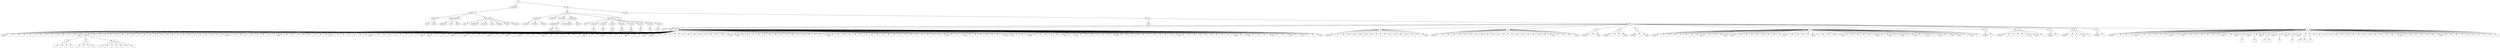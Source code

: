 digraph Tree {
	"t0" [label = "TEI"];
	"t1" [label = "teiHeader"];
	"t2" [label = "fileDesc"];
	"t3" [label = "titleStmt"];
	"t4" [label = "title"];
	"t5" [label = "author"];
	"t6" [label = "publicationStmt"];
	"t7" [label = "publisher"];
	"t8" [label = "idno"];
	"t9" [label = "rights"];
	"t10" [label = "SourceDesc"];
	"t11" [label = "genre"];
	"t12" [label = "inspiration"];
	"t13" [label = "structure"];
	"t14" [label = "type"];
	"t15" [label = "periode"];
	"t16" [label = "taille"];
	"t17" [label = "permalien"];
	"t18" [label = "text"];
	"t19" [label = "front"];
	"t20" [label = "docTitle"];
	"t21" [label = "titlePart"];
	"t22" [label = "titlePart"];
	"t23" [label = "titlePart"];
	"t24" [label = "docDate"];
	"t25" [label = "docAuthor"];
	"t26" [label = "docImprint"];
	"t27" [label = "approbation"];
	"t28" [label = "head"];
	"t29" [label = "p"];
	"t30" [label = "acheveImprime"];
	"t31" [label = "printer"];
	"t32" [label = "castList"];
	"t33" [label = "head"];
	"t34" [label = "castItem"];
	"t35" [label = "role"];
	"t36" [label = "castItem"];
	"t37" [label = "role"];
	"t38" [label = "castItem"];
	"t39" [label = "role"];
	"t40" [label = "castItem"];
	"t41" [label = "role"];
	"t42" [label = "castItem"];
	"t43" [label = "role"];
	"t44" [label = "castItem"];
	"t45" [label = "role"];
	"t46" [label = "castItem"];
	"t47" [label = "role"];
	"t48" [label = "castItem"];
	"t49" [label = "role"];
	"t50" [label = "set"];
	"t51" [label = "body"];
	"t52" [label = "div1"];
	"t53" [label = "head"];
	"t54" [label = "div2"];
	"t55" [label = "head"];
	"t56" [label = "stage"];
	"t57" [label = "sp"];
	"t58" [label = "speaker"];
	"t59" [label = "l"];
	"t60" [label = "l"];
	"t61" [label = "l"];
	"t62" [label = "l"];
	"t63" [label = "l"];
	"t64" [label = "l"];
	"t65" [label = "l"];
	"t66" [label = "l"];
	"t67" [label = "l"];
	"t68" [label = "l"];
	"t69" [label = "l"];
	"t70" [label = "l"];
	"t71" [label = "stage"];
	"t72" [label = "poem"];
	"t73" [label = "lg"];
	"t74" [label = "l"];
	"t75" [label = "l"];
	"t76" [label = "l"];
	"t77" [label = "l"];
	"t78" [label = "lg"];
	"t79" [label = "l"];
	"t80" [label = "l"];
	"t81" [label = "l"];
	"t82" [label = "l"];
	"t83" [label = "lg"];
	"t84" [label = "l"];
	"t85" [label = "l"];
	"t86" [label = "l"];
	"t87" [label = "l"];
	"t88" [label = "l"];
	"t89" [label = "l"];
	"t90" [label = "l"];
	"t91" [label = "l"];
	"t92" [label = "l"];
	"t93" [label = "l"];
	"t94" [label = "l"];
	"t95" [label = "l"];
	"t96" [label = "l"];
	"t97" [label = "l"];
	"t98" [label = "l"];
	"t99" [label = "l"];
	"t100" [label = "l"];
	"t101" [label = "l"];
	"t102" [label = "l"];
	"t103" [label = "l"];
	"t104" [label = "l"];
	"t105" [label = "l"];
	"t106" [label = "l"];
	"t107" [label = "l"];
	"t108" [label = "l"];
	"t109" [label = "l"];
	"t110" [label = "l"];
	"t111" [label = "l"];
	"t112" [label = "l"];
	"t113" [label = "l"];
	"t114" [label = "l"];
	"t115" [label = "stage"];
	"t116" [label = "l"];
	"t117" [label = "l"];
	"t118" [label = "l"];
	"t119" [label = "l"];
	"t120" [label = "l"];
	"t121" [label = "l"];
	"t122" [label = "l"];
	"t123" [label = "l"];
	"t124" [label = "stage"];
	"t125" [label = "l"];
	"t126" [label = "l"];
	"t127" [label = "l"];
	"t128" [label = "l"];
	"t129" [label = "l"];
	"t130" [label = "l"];
	"t131" [label = "l"];
	"t132" [label = "l"];
	"t133" [label = "note"];
	"t134" [label = "l"];
	"t135" [label = "l"];
	"t136" [label = "l"];
	"t137" [label = "l"];
	"t138" [label = "l"];
	"t139" [label = "l"];
	"t140" [label = "stage"];
	"t141" [label = "l"];
	"t142" [label = "l"];
	"t143" [label = "l"];
	"t144" [label = "l"];
	"t145" [label = "l"];
	"t146" [label = "l"];
	"t147" [label = "l"];
	"t148" [label = "l"];
	"t149" [label = "stage"];
	"t150" [label = "stage"];
	"t151" [label = "l"];
	"t152" [label = "l"];
	"t153" [label = "l"];
	"t154" [label = "stage"];
	"t155" [label = "l"];
	"t156" [label = "stage"];
	"t157" [label = "l"];
	"t158" [label = "l"];
	"t159" [label = "l"];
	"t160" [label = "stage"];
	"t161" [label = "l"];
	"t162" [label = "l"];
	"t163" [label = "stage"];
	"t164" [label = "l"];
	"t165" [label = "stage"];
	"t166" [label = "l"];
	"t167" [label = "l"];
	"t168" [label = "l"];
	"t169" [label = "stage"];
	"t170" [label = "l"];
	"t171" [label = "l"];
	"t172" [label = "l"];
	"t173" [label = "l"];
	"t174" [label = "l"];
	"t175" [label = "l"];
	"t176" [label = "stage"];
	"t177" [label = "l"];
	"t178" [label = "l"];
	"t179" [label = "stage"];
	"t180" [label = "l"];
	"t181" [label = "l"];
	"t182" [label = "l"];
	"t183" [label = "stage"];
	"t184" [label = "l"];
	"t185" [label = "l"];
	"t186" [label = "stage"];
	"t187" [label = "stage"];
	"t188" [label = "l"];
	"t189" [label = "l"];
	"t190" [label = "l"];
	"t191" [label = "l"];
	"t192" [label = "l"];
	"t193" [label = "l"];
	"t194" [label = "l"];
	"t195" [label = "l"];
	"t196" [label = "l"];
	"t197" [label = "l"];
	"t198" [label = "l"];
	"t199" [label = "l"];
	"t200" [label = "l"];
	"t201" [label = "stage"];
	"t202" [label = "stage"];
	"t203" [label = "l"];
	"t204" [label = "l"];
	"t205" [label = "l"];
	"t206" [label = "l"];
	"t207" [label = "l"];
	"t208" [label = "l"];
	"t209" [label = "l"];
	"t210" [label = "l"];
	"t211" [label = "l"];
	"t212" [label = "l"];
	"t213" [label = "l"];
	"t214" [label = "l"];
	"t215" [label = "l"];
	"t216" [label = "l"];
	"t217" [label = "l"];
	"t218" [label = "stage"];
	"t219" [label = "l"];
	"t220" [label = "l"];
	"t221" [label = "l"];
	"t222" [label = "l"];
	"t223" [label = "l"];
	"t224" [label = "l"];
	"t225" [label = "l"];
	"t226" [label = "l"];
	"t227" [label = "l"];
	"t228" [label = "l"];
	"t229" [label = "l"];
	"t230" [label = "l"];
	"t231" [label = "l"];
	"t232" [label = "l"];
	"t233" [label = "l"];
	"t234" [label = "l"];
	"t235" [label = "l"];
	"t236" [label = "l"];
	"t237" [label = "l"];
	"t238" [label = "l"];
	"t239" [label = "stage"];
	"t240" [label = "l"];
	"t241" [label = "l"];
	"t242" [label = "stage"];
	"t243" [label = "l"];
	"t244" [label = "l"];
	"t245" [label = "l"];
	"t246" [label = "l"];
	"t247" [label = "l"];
	"t248" [label = "l"];
	"t249" [label = "stage"];
	"t250" [label = "note"];
	"t251" [label = "l"];
	"t252" [label = "l"];
	"t253" [label = "stage"];
	"t254" [label = "l"];
	"t255" [label = "l"];
	"t256" [label = "l"];
	"t257" [label = "l"];
	"t258" [label = "l"];
	"t259" [label = "note"];
	"t260" [label = "l"];
	"t261" [label = "note"];
	"t262" [label = "l"];
	"t263" [label = "l"];
	"t264" [label = "l"];
	"t265" [label = "l"];
	"t266" [label = "l"];
	"t267" [label = "l"];
	"t268" [label = "stage"];
	"t269" [label = "l"];
	"t270" [label = "l"];
	"t271" [label = "l"];
	"t272" [label = "l"];
	"t273" [label = "l"];
	"t274" [label = "l"];
	"t275" [label = "l"];
	"t276" [label = "l"];
	"t277" [label = "l"];
	"t278" [label = "l"];
	"t279" [label = "note"];
	"t280" [label = "l"];
	"t281" [label = "l"];
	"t282" [label = "l"];
	"t283" [label = "l"];
	"t284" [label = "l"];
	"t285" [label = "l"];
	"t286" [label = "l"];
	"t287" [label = "l"];
	"t288" [label = "l"];
	"t289" [label = "stage"];
	"t290" [label = "l"];
	"t291" [label = "stage"];
	"t292" [label = "l"];
	"t293" [label = "l"];
	"t294" [label = "l"];
	"t295" [label = "stage"];
	"t296" [label = "l"];
	"t297" [label = "l"];
	"t298" [label = "stage"];
	"t299" [label = "l"];
	"t300" [label = "note"];
	"t301" [label = "l"];
	"t302" [label = "l"];
	"t303" [label = "stage"];
	"t304" [label = "sp"];
	"t305" [label = "speaker"];
	"t306" [label = "l"];
	"t307" [label = "l"];
	"t308" [label = "l"];
	"t309" [label = "l"];
	"t310" [label = "l"];
	"t311" [label = "l"];
	"t312" [label = "l"];
	"t313" [label = "l"];
	"t314" [label = "l"];
	"t315" [label = "l"];
	"t316" [label = "l"];
	"t317" [label = "l"];
	"t318" [label = "l"];
	"t319" [label = "l"];
	"t320" [label = "l"];
	"t321" [label = "l"];
	"t322" [label = "stage"];
	"t323" [label = "sp"];
	"t324" [label = "speaker"];
	"t325" [label = "l"];
	"t326" [label = "l"];
	"t327" [label = "l"];
	"t328" [label = "l"];
	"t329" [label = "l"];
	"t330" [label = "l"];
	"t331" [label = "l"];
	"t332" [label = "l"];
	"t333" [label = "l"];
	"t334" [label = "l"];
	"t335" [label = "l"];
	"t336" [label = "l"];
	"t337" [label = "l"];
	"t338" [label = "l"];
	"t339" [label = "l"];
	"t340" [label = "l"];
	"t341" [label = "l"];
	"t342" [label = "l"];
	"t343" [label = "l"];
	"t344" [label = "l"];
	"t345" [label = "stage"];
	"t346" [label = "l"];
	"t347" [label = "l"];
	"t348" [label = "l"];
	"t349" [label = "stage"];
	"t350" [label = "sp"];
	"t351" [label = "speaker"];
	"t352" [label = "l"];
	"t353" [label = "stage"];
	"t354" [label = "sp"];
	"t355" [label = "speaker"];
	"t356" [label = "l"];
	"t357" [label = "l"];
	"t358" [label = "stage"];
	"t359" [label = "sp"];
	"t360" [label = "speaker"];
	"t361" [label = "l"];
	"t362" [label = "stage"];
	"t363" [label = "sp"];
	"t364" [label = "speaker"];
	"t365" [label = "l"];
	"t366" [label = "l"];
	"t367" [label = "l"];
	"t368" [label = "l"];
	"t369" [label = "l"];
	"t370" [label = "l"];
	"t371" [label = "l"];
	"t372" [label = "stage"];
	"t373" [label = "l"];
	"t374" [label = "l"];
	"t375" [label = "l"];
	"t376" [label = "stage"];
	"t377" [label = "stage"];
	"t378" [label = "l"];
	"t379" [label = "l"];
	"t380" [label = "l"];
	"t381" [label = "l"];
	"t382" [label = "l"];
	"t383" [label = "l"];
	"t384" [label = "l"];
	"t385" [label = "l"];
	"t386" [label = "stage"];
	"t387" [label = "l"];
	"t388" [label = "l"];
	"t389" [label = "l"];
	"t390" [label = "l"];
	"t391" [label = "stage"];
	"t392" [label = "l"];
	"t393" [label = "l"];
	"t394" [label = "l"];
	"t395" [label = "l"];
	"t396" [label = "stage"];
	"t397" [label = "l"];
	"t398" [label = "l"];
	"t399" [label = "l"];
	"t400" [label = "l"];
	"t401" [label = "l"];
	"t402" [label = "stage"];
	"t403" [label = "l"];
	"t404" [label = "stage"];
	"t405" [label = "l"];
	"t406" [label = "stage"];
	"t407" [label = "l"];
	"t408" [label = "stage"];
	"t409" [label = "l"];
	"t410" [label = "stage"];
	"t411" [label = "l"];
	"t412" [label = "stage"];
	"t413" [label = "l"];
	"t414" [label = "note"];
	"t415" [label = "stage"];
	"t416" [label = "l"];
	"t417" [label = "stage"];
	"t418" [label = "l"];
	"t419" [label = "sp"];
	"t420" [label = "speaker"];
	"t421" [label = "l"];
	"t422" [label = "sp"];
	"t423" [label = "speaker"];
	"t424" [label = "l"];
	"t425" [label = "l"];
	"t426" [label = "l"];
	"t427" [label = "l"];
	"t428" [label = "stage"];
	"t429" [label = "stage"];
	"t430" [label = "l"];
	"t431" [label = "sp"];
	"t432" [label = "speaker"];
	"t433" [label = "l"];
	"t434" [label = "sp"];
	"t435" [label = "speaker"];
	"t436" [label = "l"];
	"t437" [label = "l"];
	"t438" [label = "stage"];
	"t439" [label = "l"];
	"t440" [label = "sp"];
	"t441" [label = "speaker"];
	"t442" [label = "l"];
	"t443" [label = "sp"];
	"t444" [label = "speaker"];
	"t445" [label = "l"];
	"t446" [label = "l"];
	"t447" [label = "l"];
	"t448" [label = "stage"];
	"t449" [label = "l"];
	"t450" [label = "l"];
	"t451" [label = "l"];
	"t452" [label = "l"];
	"t453" [label = "l"];
	"t454" [label = "stage"];
	"t455" [label = "l"];
	"t456" [label = "note"];
	"t457" [label = "l"];
	"t458" [label = "l"];
	"t459" [label = "l"];
	"t460" [label = "l"];
	"t461" [label = "l"];
	"t462" [label = "l"];
	"t463" [label = "stage"];
	"t464" [label = "l"];
	"t465" [label = "stage"];
	"t466" [label = "p"];
	"t467" [label = "s"];
	"t468" [label = "stage"];
	"t469" [label = "p"];
	"t470" [label = "s"];
	"t471" [label = "stage"];
	"t472" [label = "p"];
	"t473" [label = "s"];
	"t474" [label = "s"];
	"t475" [label = "stage"];
	"t476" [label = "p"];
	"t477" [label = "s"];
	"t478" [label = "stage"];
	"t479" [label = "p"];
	"t480" [label = "s"];
	"t481" [label = "stage"];
	"t482" [label = "p"];
	"t483" [label = "s"];
	"t484" [label = "s"];
	"t485" [label = "p"];
	"t486" [label = "s"];
	"t487" [label = "l"];
	"t488" [label = "l"];
	"t489" [label = "l"];
	"t490" [label = "l"];
	"t491" [label = "l"];
	"t492" [label = "l"];
	"t493" [label = "l"];
	"t494" [label = "l"];
	"t495" [label = "l"];
	"t496" [label = "l"];
	"t497" [label = "l"];
	"t498" [label = "l"];
	"t499" [label = "l"];
	"t500" [label = "l"];
	"t501" [label = "l"];
	"t502" [label = "stage"];
	"t503" [label = "l"];
	"t504" [label = "l"];
	"t505" [label = "l"];
	"t506" [label = "l"];
	"t507" [label = "l"];
	"t508" [label = "l"];
	"t509" [label = "stage"];
	"t510" [label = "l"];
	"t511" [label = "l"];
	"t512" [label = "l"];
	"t513" [label = "l"];
	"t514" [label = "l"];
	"t515" [label = "l"];
	"t516" [label = "l"];
	"t517" [label = "l"];
	"t518" [label = "l"];
	"t519" [label = "l"];
	"t0" -> "t1";
	"t1" -> "t2";
	"t2" -> "t3";
	"t3" -> "t4";
	"t3" -> "t5";
	"t2" -> "t6";
	"t6" -> "t7";
	"t6" -> "t8";
	"t6" -> "t9";
	"t2" -> "t10";
	"t10" -> "t11";
	"t10" -> "t12";
	"t10" -> "t13";
	"t10" -> "t14";
	"t10" -> "t15";
	"t10" -> "t16";
	"t10" -> "t17";
	"t0" -> "t18";
	"t18" -> "t19";
	"t19" -> "t20";
	"t20" -> "t21";
	"t20" -> "t22";
	"t20" -> "t23";
	"t19" -> "t24";
	"t19" -> "t25";
	"t19" -> "t26";
	"t26" -> "t27";
	"t27" -> "t28";
	"t27" -> "t29";
	"t26" -> "t30";
	"t26" -> "t31";
	"t19" -> "t32";
	"t32" -> "t33";
	"t32" -> "t34";
	"t34" -> "t35";
	"t32" -> "t36";
	"t36" -> "t37";
	"t32" -> "t38";
	"t38" -> "t39";
	"t32" -> "t40";
	"t40" -> "t41";
	"t32" -> "t42";
	"t42" -> "t43";
	"t32" -> "t44";
	"t44" -> "t45";
	"t32" -> "t46";
	"t46" -> "t47";
	"t32" -> "t48";
	"t48" -> "t49";
	"t19" -> "t50";
	"t18" -> "t51";
	"t51" -> "t52";
	"t52" -> "t53";
	"t52" -> "t54";
	"t54" -> "t55";
	"t54" -> "t56";
	"t54" -> "t57";
	"t57" -> "t58";
	"t57" -> "t59";
	"t57" -> "t60";
	"t57" -> "t61";
	"t57" -> "t62";
	"t57" -> "t63";
	"t57" -> "t64";
	"t57" -> "t65";
	"t57" -> "t66";
	"t57" -> "t67";
	"t57" -> "t68";
	"t57" -> "t69";
	"t57" -> "t70";
	"t57" -> "t71";
	"t57" -> "t72";
	"t72" -> "t73";
	"t73" -> "t74";
	"t73" -> "t75";
	"t73" -> "t76";
	"t73" -> "t77";
	"t72" -> "t78";
	"t78" -> "t79";
	"t78" -> "t80";
	"t78" -> "t81";
	"t78" -> "t82";
	"t72" -> "t83";
	"t83" -> "t84";
	"t83" -> "t85";
	"t83" -> "t86";
	"t83" -> "t87";
	"t83" -> "t88";
	"t83" -> "t89";
	"t83" -> "t90";
	"t57" -> "t91";
	"t57" -> "t92";
	"t57" -> "t93";
	"t57" -> "t94";
	"t57" -> "t95";
	"t57" -> "t96";
	"t57" -> "t97";
	"t57" -> "t98";
	"t57" -> "t99";
	"t57" -> "t100";
	"t57" -> "t101";
	"t57" -> "t102";
	"t57" -> "t103";
	"t57" -> "t104";
	"t57" -> "t105";
	"t57" -> "t106";
	"t57" -> "t107";
	"t57" -> "t108";
	"t57" -> "t109";
	"t57" -> "t110";
	"t57" -> "t111";
	"t57" -> "t112";
	"t57" -> "t113";
	"t57" -> "t114";
	"t57" -> "t115";
	"t57" -> "t116";
	"t57" -> "t117";
	"t57" -> "t118";
	"t57" -> "t119";
	"t57" -> "t120";
	"t57" -> "t121";
	"t57" -> "t122";
	"t57" -> "t123";
	"t57" -> "t124";
	"t57" -> "t125";
	"t57" -> "t126";
	"t57" -> "t127";
	"t57" -> "t128";
	"t57" -> "t129";
	"t57" -> "t130";
	"t57" -> "t131";
	"t57" -> "t132";
	"t57" -> "t133";
	"t57" -> "t134";
	"t57" -> "t135";
	"t57" -> "t136";
	"t57" -> "t137";
	"t57" -> "t138";
	"t57" -> "t139";
	"t57" -> "t140";
	"t57" -> "t141";
	"t57" -> "t142";
	"t57" -> "t143";
	"t57" -> "t144";
	"t57" -> "t145";
	"t57" -> "t146";
	"t57" -> "t147";
	"t57" -> "t148";
	"t57" -> "t149";
	"t57" -> "t150";
	"t57" -> "t151";
	"t57" -> "t152";
	"t57" -> "t153";
	"t57" -> "t154";
	"t57" -> "t155";
	"t57" -> "t156";
	"t57" -> "t157";
	"t57" -> "t158";
	"t57" -> "t159";
	"t57" -> "t160";
	"t57" -> "t161";
	"t57" -> "t162";
	"t57" -> "t163";
	"t57" -> "t164";
	"t57" -> "t165";
	"t57" -> "t166";
	"t57" -> "t167";
	"t57" -> "t168";
	"t57" -> "t169";
	"t57" -> "t170";
	"t57" -> "t171";
	"t57" -> "t172";
	"t57" -> "t173";
	"t57" -> "t174";
	"t57" -> "t175";
	"t57" -> "t176";
	"t57" -> "t177";
	"t57" -> "t178";
	"t57" -> "t179";
	"t57" -> "t180";
	"t57" -> "t181";
	"t57" -> "t182";
	"t57" -> "t183";
	"t57" -> "t184";
	"t57" -> "t185";
	"t57" -> "t186";
	"t57" -> "t187";
	"t57" -> "t188";
	"t57" -> "t189";
	"t57" -> "t190";
	"t57" -> "t191";
	"t57" -> "t192";
	"t57" -> "t193";
	"t57" -> "t194";
	"t57" -> "t195";
	"t57" -> "t196";
	"t57" -> "t197";
	"t57" -> "t198";
	"t57" -> "t199";
	"t57" -> "t200";
	"t57" -> "t201";
	"t57" -> "t202";
	"t57" -> "t203";
	"t57" -> "t204";
	"t57" -> "t205";
	"t57" -> "t206";
	"t57" -> "t207";
	"t57" -> "t208";
	"t57" -> "t209";
	"t57" -> "t210";
	"t57" -> "t211";
	"t57" -> "t212";
	"t57" -> "t213";
	"t57" -> "t214";
	"t57" -> "t215";
	"t57" -> "t216";
	"t57" -> "t217";
	"t57" -> "t218";
	"t57" -> "t219";
	"t57" -> "t220";
	"t57" -> "t221";
	"t57" -> "t222";
	"t57" -> "t223";
	"t57" -> "t224";
	"t57" -> "t225";
	"t57" -> "t226";
	"t57" -> "t227";
	"t57" -> "t228";
	"t57" -> "t229";
	"t57" -> "t230";
	"t57" -> "t231";
	"t57" -> "t232";
	"t57" -> "t233";
	"t57" -> "t234";
	"t57" -> "t235";
	"t57" -> "t236";
	"t57" -> "t237";
	"t57" -> "t238";
	"t57" -> "t239";
	"t57" -> "t240";
	"t57" -> "t241";
	"t57" -> "t242";
	"t57" -> "t243";
	"t57" -> "t244";
	"t57" -> "t245";
	"t57" -> "t246";
	"t57" -> "t247";
	"t57" -> "t248";
	"t57" -> "t249";
	"t57" -> "t250";
	"t57" -> "t251";
	"t57" -> "t252";
	"t57" -> "t253";
	"t57" -> "t254";
	"t57" -> "t255";
	"t57" -> "t256";
	"t57" -> "t257";
	"t57" -> "t258";
	"t57" -> "t259";
	"t57" -> "t260";
	"t57" -> "t261";
	"t57" -> "t262";
	"t57" -> "t263";
	"t57" -> "t264";
	"t57" -> "t265";
	"t57" -> "t266";
	"t57" -> "t267";
	"t57" -> "t268";
	"t57" -> "t269";
	"t57" -> "t270";
	"t57" -> "t271";
	"t57" -> "t272";
	"t57" -> "t273";
	"t57" -> "t274";
	"t57" -> "t275";
	"t57" -> "t276";
	"t57" -> "t277";
	"t57" -> "t278";
	"t57" -> "t279";
	"t57" -> "t280";
	"t57" -> "t281";
	"t57" -> "t282";
	"t57" -> "t283";
	"t57" -> "t284";
	"t57" -> "t285";
	"t57" -> "t286";
	"t57" -> "t287";
	"t57" -> "t288";
	"t57" -> "t289";
	"t57" -> "t290";
	"t57" -> "t291";
	"t57" -> "t292";
	"t57" -> "t293";
	"t57" -> "t294";
	"t57" -> "t295";
	"t57" -> "t296";
	"t57" -> "t297";
	"t57" -> "t298";
	"t57" -> "t299";
	"t57" -> "t300";
	"t57" -> "t301";
	"t57" -> "t302";
	"t57" -> "t303";
	"t54" -> "t304";
	"t304" -> "t305";
	"t304" -> "t306";
	"t304" -> "t307";
	"t304" -> "t308";
	"t304" -> "t309";
	"t304" -> "t310";
	"t304" -> "t311";
	"t304" -> "t312";
	"t304" -> "t313";
	"t304" -> "t314";
	"t304" -> "t315";
	"t304" -> "t316";
	"t304" -> "t317";
	"t304" -> "t318";
	"t304" -> "t319";
	"t304" -> "t320";
	"t304" -> "t321";
	"t304" -> "t322";
	"t54" -> "t323";
	"t323" -> "t324";
	"t323" -> "t325";
	"t323" -> "t326";
	"t323" -> "t327";
	"t323" -> "t328";
	"t323" -> "t329";
	"t323" -> "t330";
	"t323" -> "t331";
	"t323" -> "t332";
	"t323" -> "t333";
	"t323" -> "t334";
	"t323" -> "t335";
	"t323" -> "t336";
	"t323" -> "t337";
	"t323" -> "t338";
	"t323" -> "t339";
	"t323" -> "t340";
	"t323" -> "t341";
	"t323" -> "t342";
	"t323" -> "t343";
	"t323" -> "t344";
	"t323" -> "t345";
	"t323" -> "t346";
	"t323" -> "t347";
	"t323" -> "t348";
	"t323" -> "t349";
	"t54" -> "t350";
	"t350" -> "t351";
	"t350" -> "t352";
	"t350" -> "t353";
	"t54" -> "t354";
	"t354" -> "t355";
	"t354" -> "t356";
	"t354" -> "t357";
	"t354" -> "t358";
	"t54" -> "t359";
	"t359" -> "t360";
	"t359" -> "t361";
	"t359" -> "t362";
	"t54" -> "t363";
	"t363" -> "t364";
	"t363" -> "t365";
	"t363" -> "t366";
	"t363" -> "t367";
	"t363" -> "t368";
	"t363" -> "t369";
	"t363" -> "t370";
	"t363" -> "t371";
	"t363" -> "t372";
	"t363" -> "t373";
	"t363" -> "t374";
	"t363" -> "t375";
	"t363" -> "t376";
	"t363" -> "t377";
	"t363" -> "t378";
	"t363" -> "t379";
	"t363" -> "t380";
	"t363" -> "t381";
	"t363" -> "t382";
	"t363" -> "t383";
	"t363" -> "t384";
	"t363" -> "t385";
	"t363" -> "t386";
	"t363" -> "t387";
	"t363" -> "t388";
	"t363" -> "t389";
	"t363" -> "t390";
	"t363" -> "t391";
	"t363" -> "t392";
	"t363" -> "t393";
	"t363" -> "t394";
	"t363" -> "t395";
	"t363" -> "t396";
	"t363" -> "t397";
	"t363" -> "t398";
	"t363" -> "t399";
	"t363" -> "t400";
	"t363" -> "t401";
	"t363" -> "t402";
	"t363" -> "t403";
	"t363" -> "t404";
	"t363" -> "t405";
	"t363" -> "t406";
	"t363" -> "t407";
	"t363" -> "t408";
	"t363" -> "t409";
	"t363" -> "t410";
	"t363" -> "t411";
	"t363" -> "t412";
	"t363" -> "t413";
	"t363" -> "t414";
	"t363" -> "t415";
	"t363" -> "t416";
	"t363" -> "t417";
	"t363" -> "t418";
	"t54" -> "t419";
	"t419" -> "t420";
	"t419" -> "t421";
	"t54" -> "t422";
	"t422" -> "t423";
	"t422" -> "t424";
	"t422" -> "t425";
	"t422" -> "t426";
	"t422" -> "t427";
	"t422" -> "t428";
	"t422" -> "t429";
	"t422" -> "t430";
	"t54" -> "t431";
	"t431" -> "t432";
	"t431" -> "t433";
	"t54" -> "t434";
	"t434" -> "t435";
	"t434" -> "t436";
	"t434" -> "t437";
	"t434" -> "t438";
	"t434" -> "t439";
	"t54" -> "t440";
	"t440" -> "t441";
	"t440" -> "t442";
	"t54" -> "t443";
	"t443" -> "t444";
	"t443" -> "t445";
	"t443" -> "t446";
	"t443" -> "t447";
	"t443" -> "t448";
	"t443" -> "t449";
	"t443" -> "t450";
	"t443" -> "t451";
	"t443" -> "t452";
	"t443" -> "t453";
	"t443" -> "t454";
	"t443" -> "t455";
	"t443" -> "t456";
	"t443" -> "t457";
	"t443" -> "t458";
	"t443" -> "t459";
	"t443" -> "t460";
	"t443" -> "t461";
	"t443" -> "t462";
	"t443" -> "t463";
	"t443" -> "t464";
	"t443" -> "t465";
	"t443" -> "t466";
	"t466" -> "t467";
	"t443" -> "t468";
	"t443" -> "t469";
	"t469" -> "t470";
	"t443" -> "t471";
	"t443" -> "t472";
	"t472" -> "t473";
	"t472" -> "t474";
	"t443" -> "t475";
	"t443" -> "t476";
	"t476" -> "t477";
	"t443" -> "t478";
	"t443" -> "t479";
	"t479" -> "t480";
	"t443" -> "t481";
	"t443" -> "t482";
	"t482" -> "t483";
	"t482" -> "t484";
	"t443" -> "t485";
	"t485" -> "t486";
	"t443" -> "t487";
	"t443" -> "t488";
	"t443" -> "t489";
	"t443" -> "t490";
	"t443" -> "t491";
	"t443" -> "t492";
	"t443" -> "t493";
	"t443" -> "t494";
	"t443" -> "t495";
	"t443" -> "t496";
	"t443" -> "t497";
	"t443" -> "t498";
	"t443" -> "t499";
	"t443" -> "t500";
	"t443" -> "t501";
	"t443" -> "t502";
	"t443" -> "t503";
	"t443" -> "t504";
	"t443" -> "t505";
	"t443" -> "t506";
	"t443" -> "t507";
	"t443" -> "t508";
	"t443" -> "t509";
	"t443" -> "t510";
	"t443" -> "t511";
	"t443" -> "t512";
	"t443" -> "t513";
	"t443" -> "t514";
	"t443" -> "t515";
	"t443" -> "t516";
	"t443" -> "t517";
	"t443" -> "t518";
	"t443" -> "t519";
}
